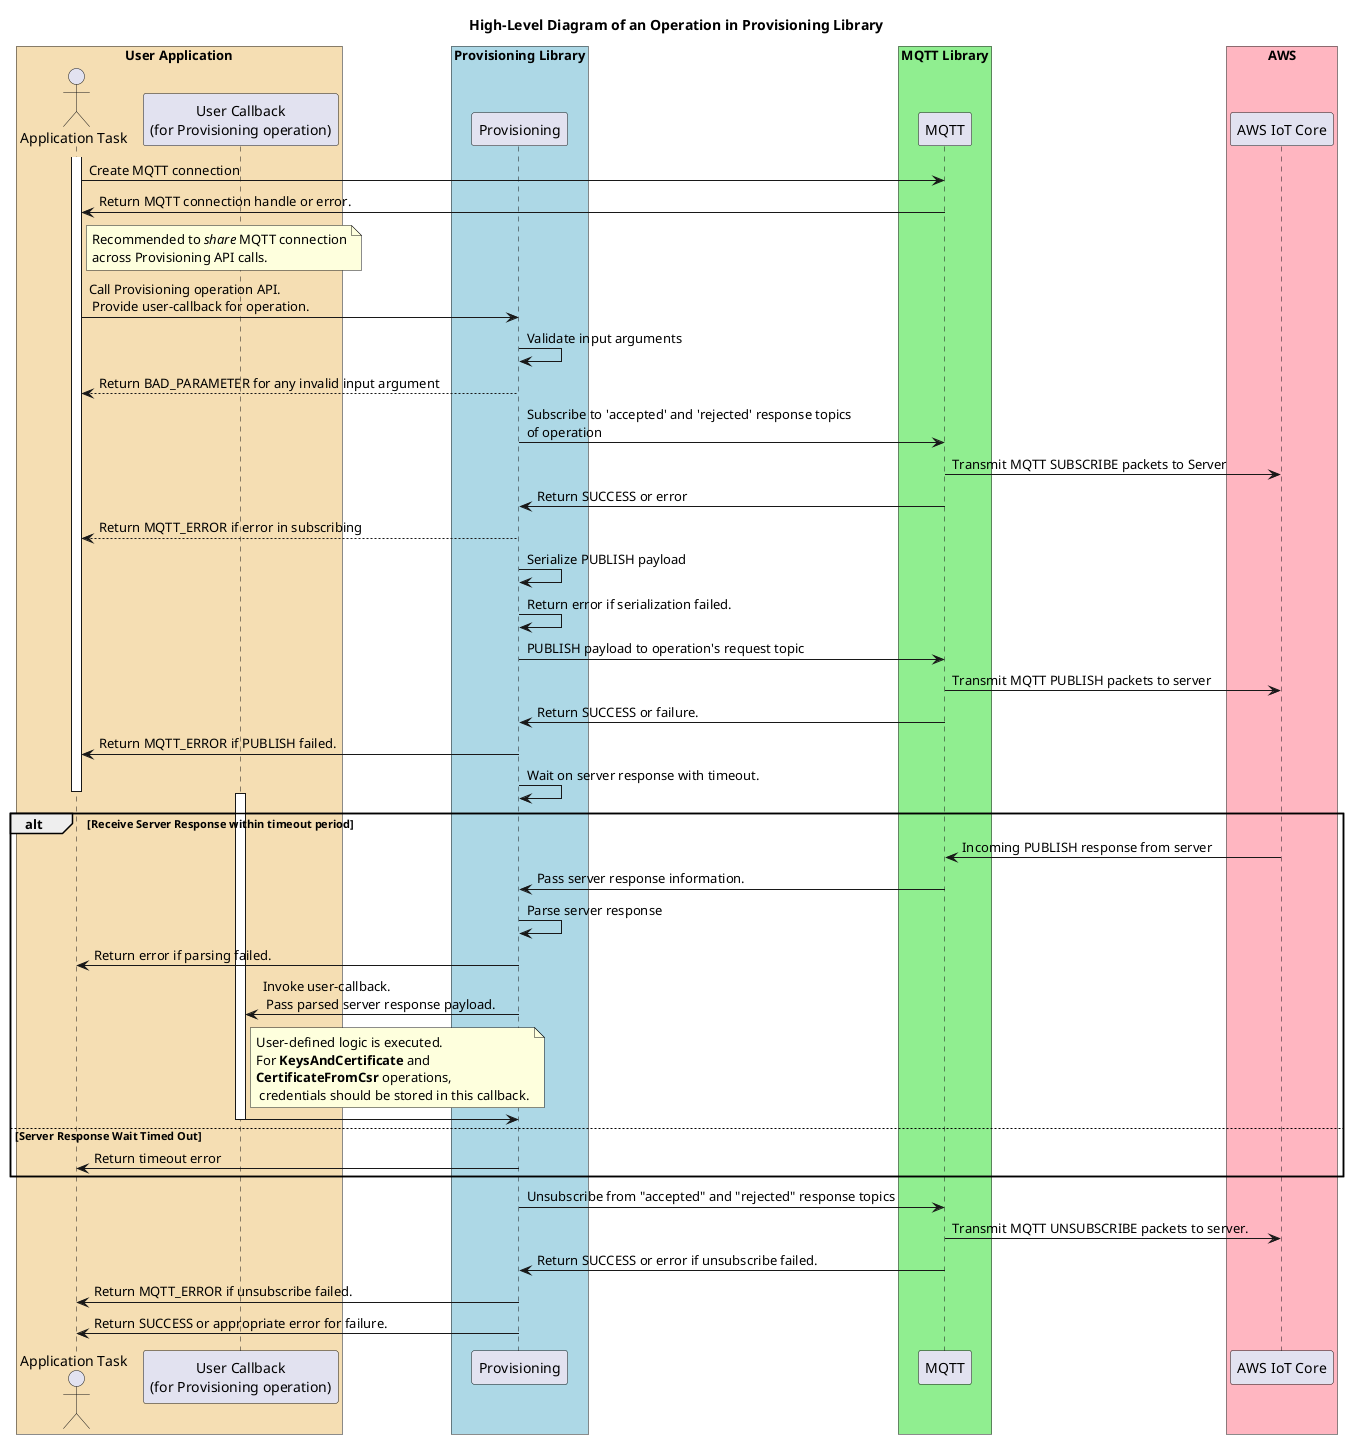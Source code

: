 @startuml

title High-Level Diagram of an Operation in Provisioning Library

skinparam classFontSize 8
skinparam classFontName Helvetica

box "User Application" #Wheat
actor "Application Task" as app
participant "User Callback\n(for Provisioning operation)" as callback
end box

box "Provisioning Library" #LightBlue
participant "Provisioning" as provisioning
end box

box "MQTT Library" #LightGreen
participant "MQTT" as mqtt
end box

box "AWS" #LightPink
participant "AWS IoT Core" as aws
end box

activate app
app -> mqtt: Create MQTT connection
mqtt -> app: Return MQTT connection handle or error.
note right of app: Recommended to <i>share</i> MQTT connection\nacross Provisioning API calls.

app -> provisioning: Call Provisioning operation API.\n Provide user-callback for operation.

provisioning -> provisioning: Validate input arguments
provisioning --> app: Return BAD_PARAMETER for any invalid input argument

provisioning -> mqtt: Subscribe to 'accepted' and 'rejected' response topics\nof operation

mqtt -> aws: Transmit MQTT SUBSCRIBE packets to Server
mqtt -> provisioning: Return SUCCESS or error
provisioning --> app: Return MQTT_ERROR if error in subscribing

provisioning -> provisioning: Serialize PUBLISH payload
provisioning -> provisioning: Return error if serialization failed.

provisioning -> mqtt: PUBLISH payload to operation's request topic
mqtt -> aws: Transmit MQTT PUBLISH packets to server
mqtt -> provisioning: Return SUCCESS or failure.
provisioning -> app: Return MQTT_ERROR if PUBLISH failed.

provisioning -> provisioning: Wait on server response with timeout.
deactivate app
alt Receive Server Response within timeout period
activate callback
aws -> mqtt : Incoming PUBLISH response from server
mqtt -> provisioning: Pass server response information.
provisioning -> provisioning: Parse server response
provisioning -> app: Return error if parsing failed.
provisioning -> callback: Invoke user-callback.\n Pass parsed server response payload.
note right of callback: User-defined logic is executed.\nFor <b>KeysAndCertificate</b> and\n<b>CertificateFromCsr</b> operations,\n credentials should be stored in this callback.
callback -> provisioning
deactivate callback
else Server Response Wait Timed Out 
provisioning -> app: Return timeout error
end alt

activate app
provisioning -> mqtt: Unsubscribe from "accepted" and "rejected" response topics
mqtt -> aws: Transmit MQTT UNSUBSCRIBE packets to server.
mqtt -> provisioning: Return SUCCESS or error if unsubscribe failed.
provisioning -> app: Return MQTT_ERROR if unsubscribe failed.

provisioning -> app: Return SUCCESS or appropriate error for failure.
deactivate app
@enduml